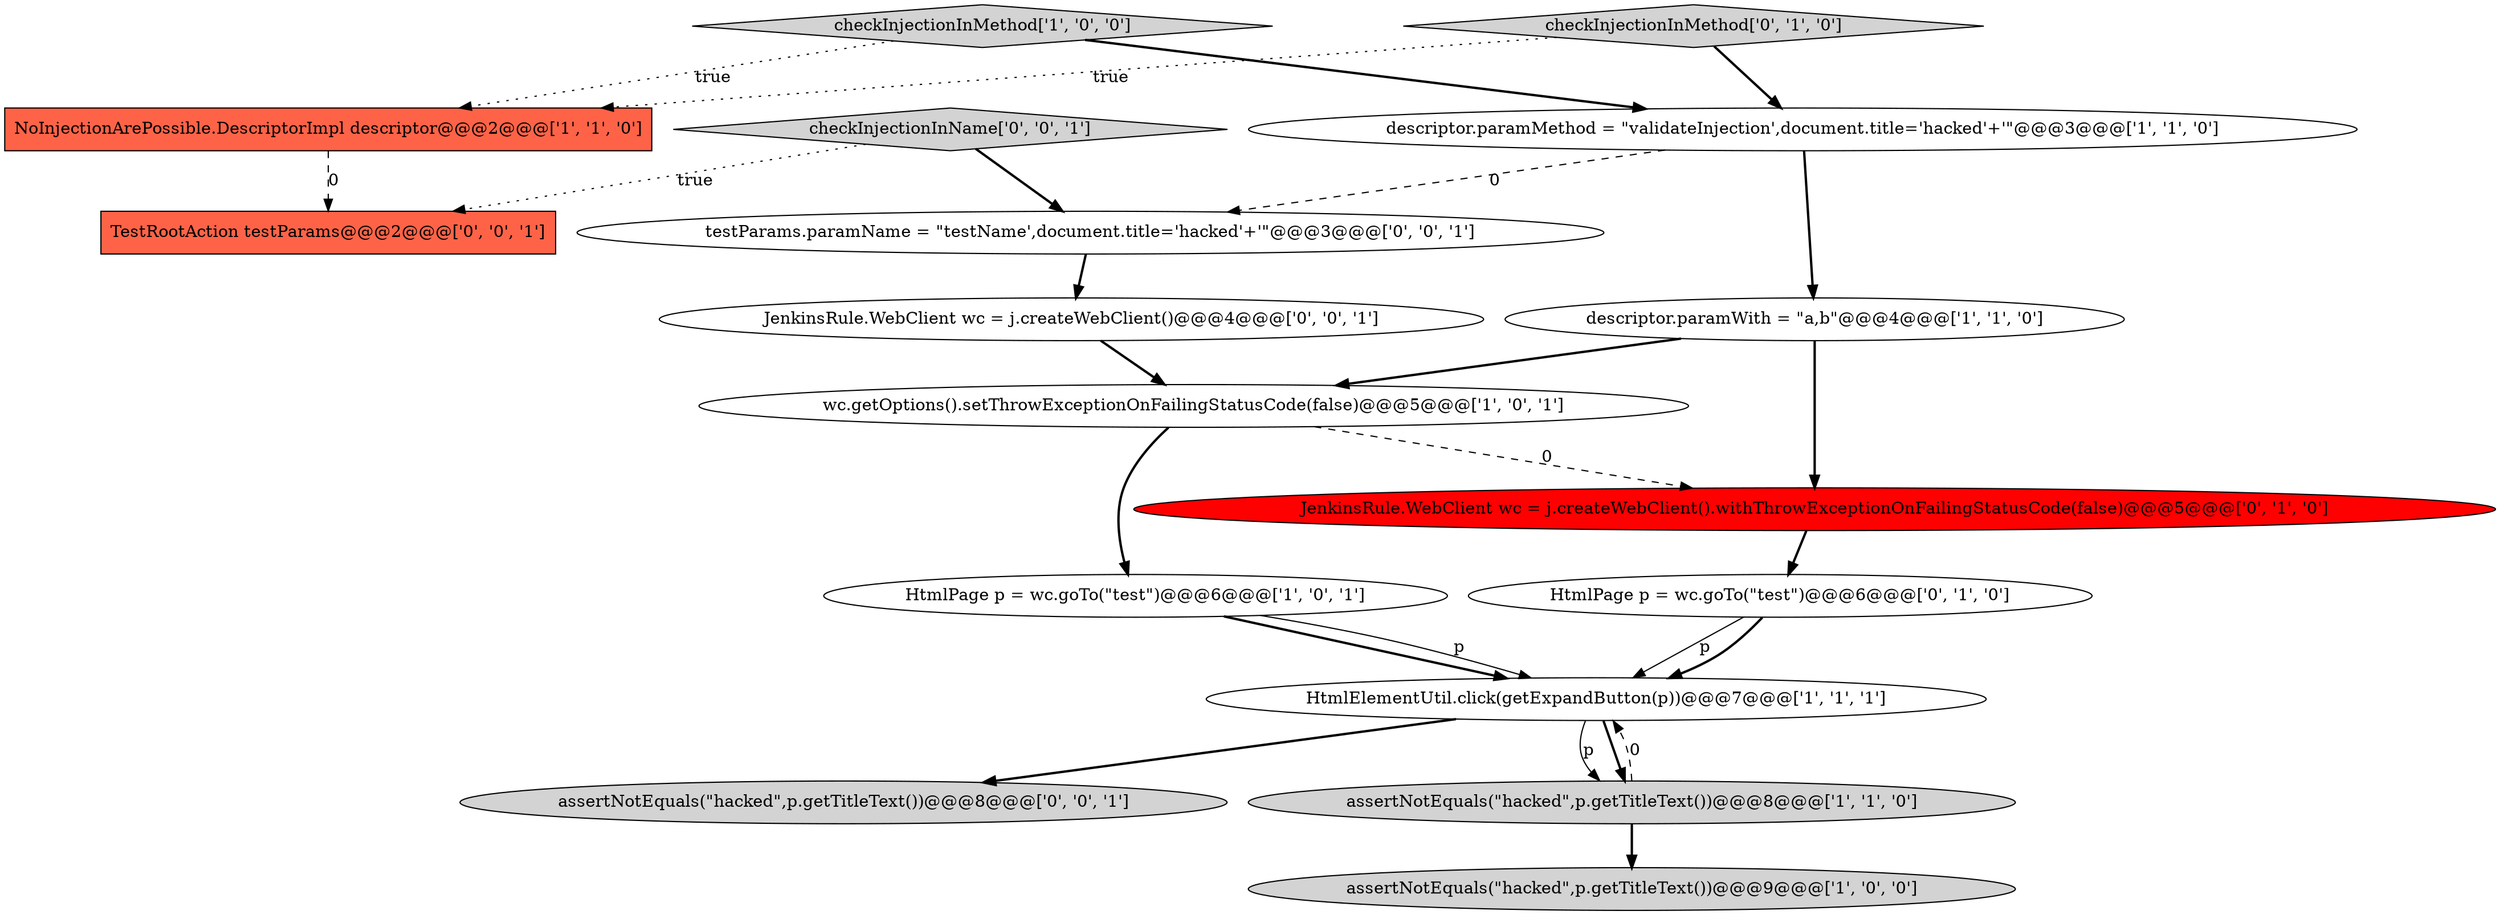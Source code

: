 digraph {
9 [style = filled, label = "HtmlPage p = wc.goTo(\"test\")@@@6@@@['0', '1', '0']", fillcolor = white, shape = ellipse image = "AAA0AAABBB2BBB"];
5 [style = filled, label = "wc.getOptions().setThrowExceptionOnFailingStatusCode(false)@@@5@@@['1', '0', '1']", fillcolor = white, shape = ellipse image = "AAA0AAABBB1BBB"];
7 [style = filled, label = "NoInjectionArePossible.DescriptorImpl descriptor@@@2@@@['1', '1', '0']", fillcolor = tomato, shape = box image = "AAA0AAABBB1BBB"];
15 [style = filled, label = "JenkinsRule.WebClient wc = j.createWebClient()@@@4@@@['0', '0', '1']", fillcolor = white, shape = ellipse image = "AAA0AAABBB3BBB"];
3 [style = filled, label = "HtmlElementUtil.click(getExpandButton(p))@@@7@@@['1', '1', '1']", fillcolor = white, shape = ellipse image = "AAA0AAABBB1BBB"];
14 [style = filled, label = "assertNotEquals(\"hacked\",p.getTitleText())@@@8@@@['0', '0', '1']", fillcolor = lightgray, shape = ellipse image = "AAA0AAABBB3BBB"];
4 [style = filled, label = "descriptor.paramMethod = \"validateInjection',document.title='hacked'+'\"@@@3@@@['1', '1', '0']", fillcolor = white, shape = ellipse image = "AAA0AAABBB1BBB"];
6 [style = filled, label = "checkInjectionInMethod['1', '0', '0']", fillcolor = lightgray, shape = diamond image = "AAA0AAABBB1BBB"];
10 [style = filled, label = "JenkinsRule.WebClient wc = j.createWebClient().withThrowExceptionOnFailingStatusCode(false)@@@5@@@['0', '1', '0']", fillcolor = red, shape = ellipse image = "AAA1AAABBB2BBB"];
1 [style = filled, label = "HtmlPage p = wc.goTo(\"test\")@@@6@@@['1', '0', '1']", fillcolor = white, shape = ellipse image = "AAA0AAABBB1BBB"];
0 [style = filled, label = "assertNotEquals(\"hacked\",p.getTitleText())@@@8@@@['1', '1', '0']", fillcolor = lightgray, shape = ellipse image = "AAA0AAABBB1BBB"];
16 [style = filled, label = "checkInjectionInName['0', '0', '1']", fillcolor = lightgray, shape = diamond image = "AAA0AAABBB3BBB"];
13 [style = filled, label = "TestRootAction testParams@@@2@@@['0', '0', '1']", fillcolor = tomato, shape = box image = "AAA0AAABBB3BBB"];
11 [style = filled, label = "checkInjectionInMethod['0', '1', '0']", fillcolor = lightgray, shape = diamond image = "AAA0AAABBB2BBB"];
12 [style = filled, label = "testParams.paramName = \"testName',document.title='hacked'+'\"@@@3@@@['0', '0', '1']", fillcolor = white, shape = ellipse image = "AAA0AAABBB3BBB"];
8 [style = filled, label = "assertNotEquals(\"hacked\",p.getTitleText())@@@9@@@['1', '0', '0']", fillcolor = lightgray, shape = ellipse image = "AAA0AAABBB1BBB"];
2 [style = filled, label = "descriptor.paramWith = \"a,b\"@@@4@@@['1', '1', '0']", fillcolor = white, shape = ellipse image = "AAA0AAABBB1BBB"];
11->7 [style = dotted, label="true"];
9->3 [style = solid, label="p"];
0->3 [style = dashed, label="0"];
16->13 [style = dotted, label="true"];
3->0 [style = solid, label="p"];
11->4 [style = bold, label=""];
3->14 [style = bold, label=""];
12->15 [style = bold, label=""];
1->3 [style = bold, label=""];
4->2 [style = bold, label=""];
2->10 [style = bold, label=""];
15->5 [style = bold, label=""];
3->0 [style = bold, label=""];
4->12 [style = dashed, label="0"];
5->1 [style = bold, label=""];
6->4 [style = bold, label=""];
5->10 [style = dashed, label="0"];
0->8 [style = bold, label=""];
7->13 [style = dashed, label="0"];
6->7 [style = dotted, label="true"];
9->3 [style = bold, label=""];
10->9 [style = bold, label=""];
1->3 [style = solid, label="p"];
16->12 [style = bold, label=""];
2->5 [style = bold, label=""];
}
